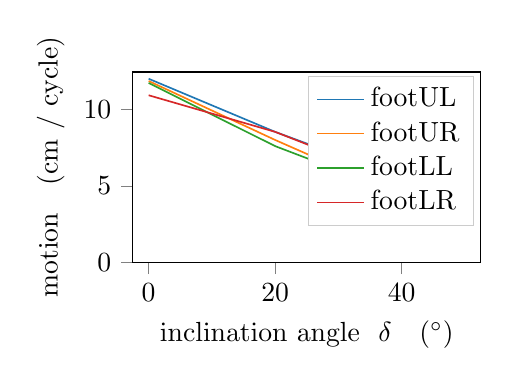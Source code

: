 % This file was created by matplotlib2tikz v0.6.15.
\begin{tikzpicture}

\definecolor{color1}{rgb}{1,0.498,0.055}
\definecolor{color0}{rgb}{0.122,0.467,0.706}
\definecolor{color3}{rgb}{0.839,0.153,0.157}
\definecolor{color2}{rgb}{0.173,0.627,0.173}

\begin{axis}[
xlabel={inclination angle~~$\delta$~~~($^\circ$)},
ylabel={motion~~~(cm / cycle)},
xmin=-2.5, xmax=52.5,
ymin=0, ymax=12.442,
width=6cm,
height=4cm,
tick align=outside,
tick pos=left,
x grid style={lightgray!92.026!black},
y grid style={lightgray!92.026!black},
legend style={draw=white!80.0!black},
legend entries={{footUL},{footUR},{footLL},{footLR}},
legend cell align={left}
]
\addlegendimage{no markers, color0}
\addlegendimage{no markers, color1}
\addlegendimage{no markers, color2}
\addlegendimage{no markers, color3}
\addplot [semithick, color0]
table {%
0 12
20 8.529
40 5.481
50 4.296
};
\addplot [semithick, color1]
table {%
0 11.852
20 8.0
40 4.36
50 3.153
};
\addplot [semithick, color2]
table {%
0 11.725
20 7.598
40 4.444
50 3.471
};
\addplot [semithick, color3]
table {%
0 10.921
20 8.529
40 5.291
50 4.042
};
\end{axis}

\end{tikzpicture}